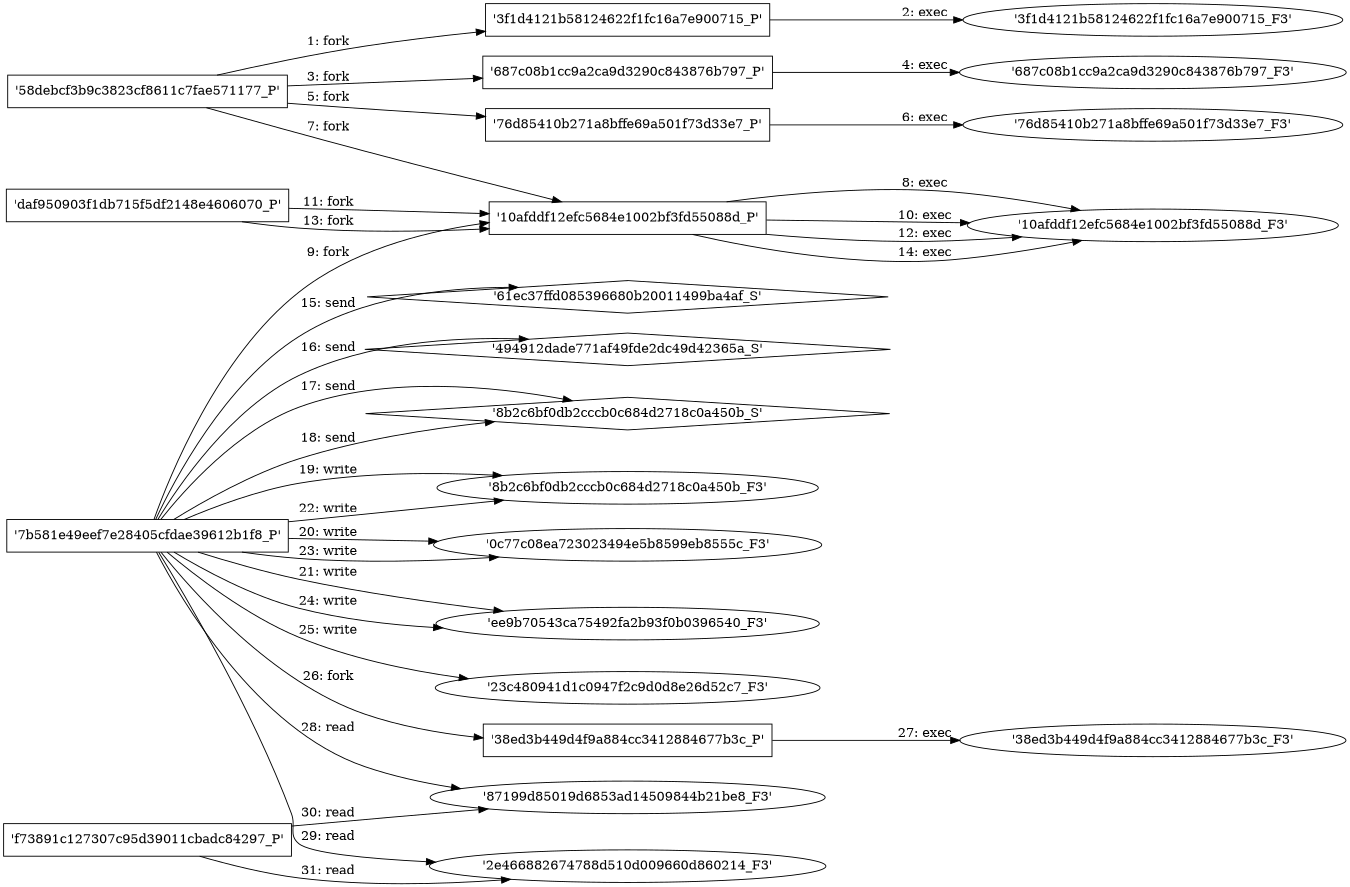 digraph "D:\Learning\Paper\apt\基于CTI的攻击预警\Dataset\攻击图\ASGfromALLCTI\Our commitment to our customers’ security.dot" {
rankdir="LR"
size="9"
fixedsize="false"
splines="true"
nodesep=0.3
ranksep=0
fontsize=10
overlap="scalexy"
engine= "neato"
	"'58debcf3b9c3823cf8611c7fae571177_P'" [node_type=Process shape=box]
	"'3f1d4121b58124622f1fc16a7e900715_P'" [node_type=Process shape=box]
	"'58debcf3b9c3823cf8611c7fae571177_P'" -> "'3f1d4121b58124622f1fc16a7e900715_P'" [label="1: fork"]
	"'3f1d4121b58124622f1fc16a7e900715_P'" [node_type=Process shape=box]
	"'3f1d4121b58124622f1fc16a7e900715_F3'" [node_type=File shape=ellipse]
	"'3f1d4121b58124622f1fc16a7e900715_P'" -> "'3f1d4121b58124622f1fc16a7e900715_F3'" [label="2: exec"]
	"'58debcf3b9c3823cf8611c7fae571177_P'" [node_type=Process shape=box]
	"'687c08b1cc9a2ca9d3290c843876b797_P'" [node_type=Process shape=box]
	"'58debcf3b9c3823cf8611c7fae571177_P'" -> "'687c08b1cc9a2ca9d3290c843876b797_P'" [label="3: fork"]
	"'687c08b1cc9a2ca9d3290c843876b797_P'" [node_type=Process shape=box]
	"'687c08b1cc9a2ca9d3290c843876b797_F3'" [node_type=File shape=ellipse]
	"'687c08b1cc9a2ca9d3290c843876b797_P'" -> "'687c08b1cc9a2ca9d3290c843876b797_F3'" [label="4: exec"]
	"'58debcf3b9c3823cf8611c7fae571177_P'" [node_type=Process shape=box]
	"'76d85410b271a8bffe69a501f73d33e7_P'" [node_type=Process shape=box]
	"'58debcf3b9c3823cf8611c7fae571177_P'" -> "'76d85410b271a8bffe69a501f73d33e7_P'" [label="5: fork"]
	"'76d85410b271a8bffe69a501f73d33e7_P'" [node_type=Process shape=box]
	"'76d85410b271a8bffe69a501f73d33e7_F3'" [node_type=File shape=ellipse]
	"'76d85410b271a8bffe69a501f73d33e7_P'" -> "'76d85410b271a8bffe69a501f73d33e7_F3'" [label="6: exec"]
	"'58debcf3b9c3823cf8611c7fae571177_P'" [node_type=Process shape=box]
	"'10afddf12efc5684e1002bf3fd55088d_P'" [node_type=Process shape=box]
	"'58debcf3b9c3823cf8611c7fae571177_P'" -> "'10afddf12efc5684e1002bf3fd55088d_P'" [label="7: fork"]
	"'10afddf12efc5684e1002bf3fd55088d_P'" [node_type=Process shape=box]
	"'10afddf12efc5684e1002bf3fd55088d_F3'" [node_type=File shape=ellipse]
	"'10afddf12efc5684e1002bf3fd55088d_P'" -> "'10afddf12efc5684e1002bf3fd55088d_F3'" [label="8: exec"]
	"'7b581e49eef7e28405cfdae39612b1f8_P'" [node_type=Process shape=box]
	"'10afddf12efc5684e1002bf3fd55088d_P'" [node_type=Process shape=box]
	"'7b581e49eef7e28405cfdae39612b1f8_P'" -> "'10afddf12efc5684e1002bf3fd55088d_P'" [label="9: fork"]
	"'10afddf12efc5684e1002bf3fd55088d_P'" [node_type=Process shape=box]
	"'10afddf12efc5684e1002bf3fd55088d_F3'" [node_type=File shape=ellipse]
	"'10afddf12efc5684e1002bf3fd55088d_P'" -> "'10afddf12efc5684e1002bf3fd55088d_F3'" [label="10: exec"]
	"'daf950903f1db715f5df2148e4606070_P'" [node_type=Process shape=box]
	"'10afddf12efc5684e1002bf3fd55088d_P'" [node_type=Process shape=box]
	"'daf950903f1db715f5df2148e4606070_P'" -> "'10afddf12efc5684e1002bf3fd55088d_P'" [label="11: fork"]
	"'10afddf12efc5684e1002bf3fd55088d_P'" [node_type=Process shape=box]
	"'10afddf12efc5684e1002bf3fd55088d_F3'" [node_type=File shape=ellipse]
	"'10afddf12efc5684e1002bf3fd55088d_P'" -> "'10afddf12efc5684e1002bf3fd55088d_F3'" [label="12: exec"]
	"'daf950903f1db715f5df2148e4606070_P'" [node_type=Process shape=box]
	"'10afddf12efc5684e1002bf3fd55088d_P'" [node_type=Process shape=box]
	"'daf950903f1db715f5df2148e4606070_P'" -> "'10afddf12efc5684e1002bf3fd55088d_P'" [label="13: fork"]
	"'10afddf12efc5684e1002bf3fd55088d_P'" [node_type=Process shape=box]
	"'10afddf12efc5684e1002bf3fd55088d_F3'" [node_type=File shape=ellipse]
	"'10afddf12efc5684e1002bf3fd55088d_P'" -> "'10afddf12efc5684e1002bf3fd55088d_F3'" [label="14: exec"]
	"'61ec37ffd085396680b20011499ba4af_S'" [node_type=Socket shape=diamond]
	"'7b581e49eef7e28405cfdae39612b1f8_P'" [node_type=Process shape=box]
	"'7b581e49eef7e28405cfdae39612b1f8_P'" -> "'61ec37ffd085396680b20011499ba4af_S'" [label="15: send"]
	"'494912dade771af49fde2dc49d42365a_S'" [node_type=Socket shape=diamond]
	"'7b581e49eef7e28405cfdae39612b1f8_P'" [node_type=Process shape=box]
	"'7b581e49eef7e28405cfdae39612b1f8_P'" -> "'494912dade771af49fde2dc49d42365a_S'" [label="16: send"]
	"'8b2c6bf0db2cccb0c684d2718c0a450b_S'" [node_type=Socket shape=diamond]
	"'7b581e49eef7e28405cfdae39612b1f8_P'" [node_type=Process shape=box]
	"'7b581e49eef7e28405cfdae39612b1f8_P'" -> "'8b2c6bf0db2cccb0c684d2718c0a450b_S'" [label="17: send"]
	"'8b2c6bf0db2cccb0c684d2718c0a450b_S'" [node_type=Socket shape=diamond]
	"'7b581e49eef7e28405cfdae39612b1f8_P'" [node_type=Process shape=box]
	"'7b581e49eef7e28405cfdae39612b1f8_P'" -> "'8b2c6bf0db2cccb0c684d2718c0a450b_S'" [label="18: send"]
	"'8b2c6bf0db2cccb0c684d2718c0a450b_F3'" [node_type=file shape=ellipse]
	"'7b581e49eef7e28405cfdae39612b1f8_P'" [node_type=Process shape=box]
	"'7b581e49eef7e28405cfdae39612b1f8_P'" -> "'8b2c6bf0db2cccb0c684d2718c0a450b_F3'" [label="19: write"]
	"'0c77c08ea723023494e5b8599eb8555c_F3'" [node_type=file shape=ellipse]
	"'7b581e49eef7e28405cfdae39612b1f8_P'" [node_type=Process shape=box]
	"'7b581e49eef7e28405cfdae39612b1f8_P'" -> "'0c77c08ea723023494e5b8599eb8555c_F3'" [label="20: write"]
	"'ee9b70543ca75492fa2b93f0b0396540_F3'" [node_type=file shape=ellipse]
	"'7b581e49eef7e28405cfdae39612b1f8_P'" [node_type=Process shape=box]
	"'7b581e49eef7e28405cfdae39612b1f8_P'" -> "'ee9b70543ca75492fa2b93f0b0396540_F3'" [label="21: write"]
	"'8b2c6bf0db2cccb0c684d2718c0a450b_F3'" [node_type=file shape=ellipse]
	"'7b581e49eef7e28405cfdae39612b1f8_P'" [node_type=Process shape=box]
	"'7b581e49eef7e28405cfdae39612b1f8_P'" -> "'8b2c6bf0db2cccb0c684d2718c0a450b_F3'" [label="22: write"]
	"'0c77c08ea723023494e5b8599eb8555c_F3'" [node_type=file shape=ellipse]
	"'7b581e49eef7e28405cfdae39612b1f8_P'" [node_type=Process shape=box]
	"'7b581e49eef7e28405cfdae39612b1f8_P'" -> "'0c77c08ea723023494e5b8599eb8555c_F3'" [label="23: write"]
	"'ee9b70543ca75492fa2b93f0b0396540_F3'" [node_type=file shape=ellipse]
	"'7b581e49eef7e28405cfdae39612b1f8_P'" [node_type=Process shape=box]
	"'7b581e49eef7e28405cfdae39612b1f8_P'" -> "'ee9b70543ca75492fa2b93f0b0396540_F3'" [label="24: write"]
	"'23c480941d1c0947f2c9d0d8e26d52c7_F3'" [node_type=file shape=ellipse]
	"'7b581e49eef7e28405cfdae39612b1f8_P'" [node_type=Process shape=box]
	"'7b581e49eef7e28405cfdae39612b1f8_P'" -> "'23c480941d1c0947f2c9d0d8e26d52c7_F3'" [label="25: write"]
	"'7b581e49eef7e28405cfdae39612b1f8_P'" [node_type=Process shape=box]
	"'38ed3b449d4f9a884cc3412884677b3c_P'" [node_type=Process shape=box]
	"'7b581e49eef7e28405cfdae39612b1f8_P'" -> "'38ed3b449d4f9a884cc3412884677b3c_P'" [label="26: fork"]
	"'38ed3b449d4f9a884cc3412884677b3c_P'" [node_type=Process shape=box]
	"'38ed3b449d4f9a884cc3412884677b3c_F3'" [node_type=File shape=ellipse]
	"'38ed3b449d4f9a884cc3412884677b3c_P'" -> "'38ed3b449d4f9a884cc3412884677b3c_F3'" [label="27: exec"]
	"'87199d85019d6853ad14509844b21be8_F3'" [node_type=file shape=ellipse]
	"'7b581e49eef7e28405cfdae39612b1f8_P'" [node_type=Process shape=box]
	"'7b581e49eef7e28405cfdae39612b1f8_P'" -> "'87199d85019d6853ad14509844b21be8_F3'" [label="28: read"]
	"'2e466882674788d510d009660d860214_F3'" [node_type=file shape=ellipse]
	"'7b581e49eef7e28405cfdae39612b1f8_P'" [node_type=Process shape=box]
	"'7b581e49eef7e28405cfdae39612b1f8_P'" -> "'2e466882674788d510d009660d860214_F3'" [label="29: read"]
	"'87199d85019d6853ad14509844b21be8_F3'" [node_type=file shape=ellipse]
	"'f73891c127307c95d39011cbadc84297_P'" [node_type=Process shape=box]
	"'f73891c127307c95d39011cbadc84297_P'" -> "'87199d85019d6853ad14509844b21be8_F3'" [label="30: read"]
	"'2e466882674788d510d009660d860214_F3'" [node_type=file shape=ellipse]
	"'f73891c127307c95d39011cbadc84297_P'" [node_type=Process shape=box]
	"'f73891c127307c95d39011cbadc84297_P'" -> "'2e466882674788d510d009660d860214_F3'" [label="31: read"]
}
